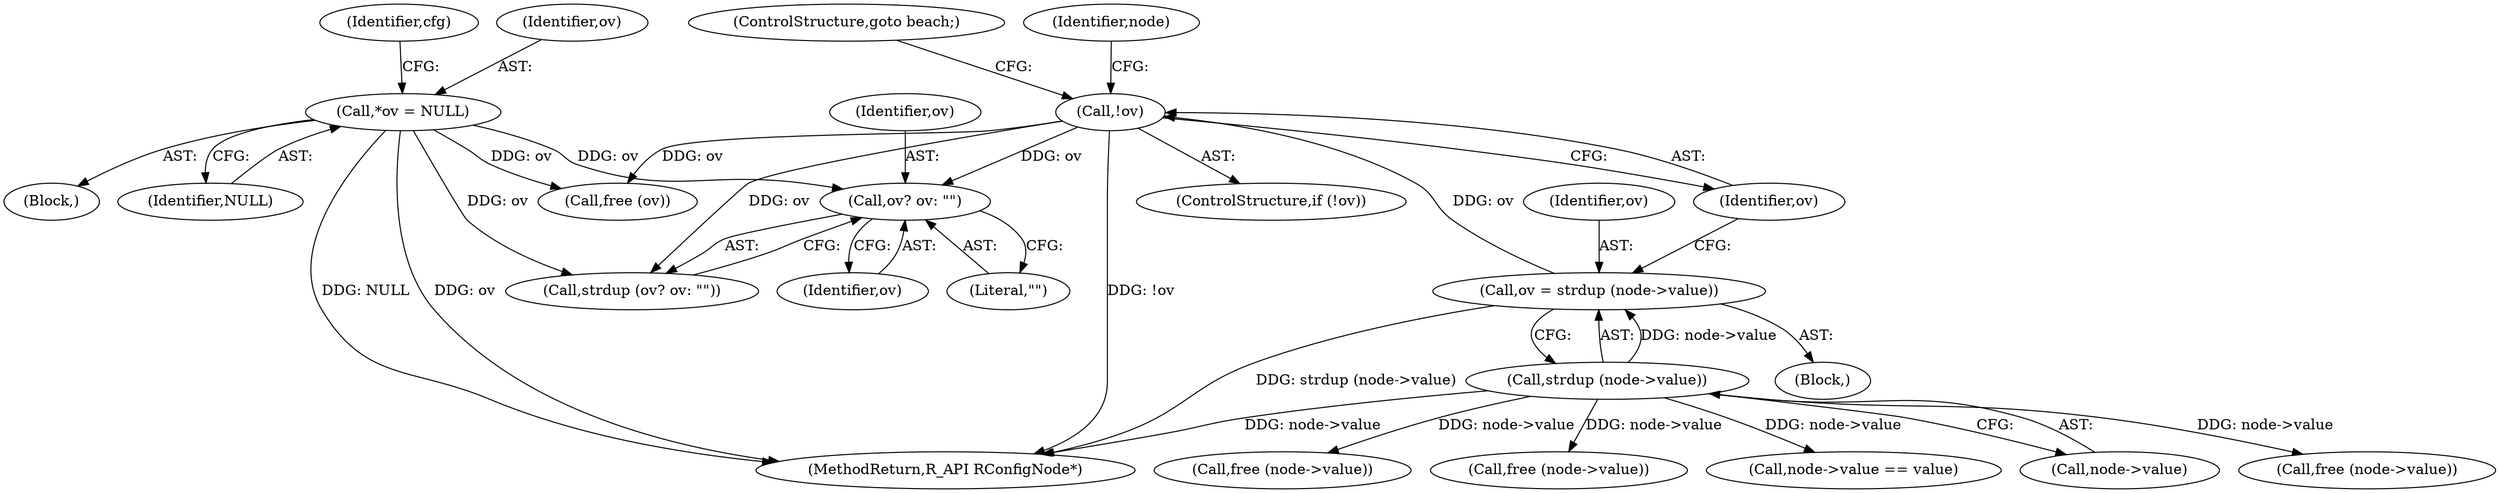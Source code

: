 digraph "0_radare2_f85bc674b2a2256a364fe796351bc1971e106005@pointer" {
"1000413" [label="(Call,ov? ov: \"\")"];
"1000111" [label="(Call,*ov = NULL)"];
"1000161" [label="(Call,!ov)"];
"1000154" [label="(Call,ov = strdup (node->value))"];
"1000156" [label="(Call,strdup (node->value))"];
"1000414" [label="(Identifier,ov)"];
"1000113" [label="(Identifier,NULL)"];
"1000418" [label="(Call,free (ov))"];
"1000412" [label="(Call,strdup (ov? ov: \"\"))"];
"1000416" [label="(Literal,\"\")"];
"1000160" [label="(ControlStructure,if (!ov))"];
"1000422" [label="(MethodReturn,R_API RConfigNode*)"];
"1000404" [label="(Call,free (node->value))"];
"1000156" [label="(Call,strdup (node->value))"];
"1000118" [label="(Identifier,cfg)"];
"1000155" [label="(Identifier,ov)"];
"1000415" [label="(Identifier,ov)"];
"1000162" [label="(Identifier,ov)"];
"1000241" [label="(Call,node->value == value)"];
"1000111" [label="(Call,*ov = NULL)"];
"1000413" [label="(Call,ov? ov: \"\")"];
"1000208" [label="(Call,free (node->value))"];
"1000223" [label="(Call,free (node->value))"];
"1000105" [label="(Block,)"];
"1000153" [label="(Block,)"];
"1000161" [label="(Call,!ov)"];
"1000164" [label="(ControlStructure,goto beach;)"];
"1000157" [label="(Call,node->value)"];
"1000180" [label="(Identifier,node)"];
"1000154" [label="(Call,ov = strdup (node->value))"];
"1000112" [label="(Identifier,ov)"];
"1000413" -> "1000412"  [label="AST: "];
"1000413" -> "1000415"  [label="CFG: "];
"1000413" -> "1000416"  [label="CFG: "];
"1000414" -> "1000413"  [label="AST: "];
"1000415" -> "1000413"  [label="AST: "];
"1000416" -> "1000413"  [label="AST: "];
"1000412" -> "1000413"  [label="CFG: "];
"1000111" -> "1000413"  [label="DDG: ov"];
"1000161" -> "1000413"  [label="DDG: ov"];
"1000111" -> "1000105"  [label="AST: "];
"1000111" -> "1000113"  [label="CFG: "];
"1000112" -> "1000111"  [label="AST: "];
"1000113" -> "1000111"  [label="AST: "];
"1000118" -> "1000111"  [label="CFG: "];
"1000111" -> "1000422"  [label="DDG: ov"];
"1000111" -> "1000422"  [label="DDG: NULL"];
"1000111" -> "1000412"  [label="DDG: ov"];
"1000111" -> "1000418"  [label="DDG: ov"];
"1000161" -> "1000160"  [label="AST: "];
"1000161" -> "1000162"  [label="CFG: "];
"1000162" -> "1000161"  [label="AST: "];
"1000164" -> "1000161"  [label="CFG: "];
"1000180" -> "1000161"  [label="CFG: "];
"1000161" -> "1000422"  [label="DDG: !ov"];
"1000154" -> "1000161"  [label="DDG: ov"];
"1000161" -> "1000412"  [label="DDG: ov"];
"1000161" -> "1000418"  [label="DDG: ov"];
"1000154" -> "1000153"  [label="AST: "];
"1000154" -> "1000156"  [label="CFG: "];
"1000155" -> "1000154"  [label="AST: "];
"1000156" -> "1000154"  [label="AST: "];
"1000162" -> "1000154"  [label="CFG: "];
"1000154" -> "1000422"  [label="DDG: strdup (node->value)"];
"1000156" -> "1000154"  [label="DDG: node->value"];
"1000156" -> "1000157"  [label="CFG: "];
"1000157" -> "1000156"  [label="AST: "];
"1000156" -> "1000422"  [label="DDG: node->value"];
"1000156" -> "1000208"  [label="DDG: node->value"];
"1000156" -> "1000223"  [label="DDG: node->value"];
"1000156" -> "1000241"  [label="DDG: node->value"];
"1000156" -> "1000404"  [label="DDG: node->value"];
}
